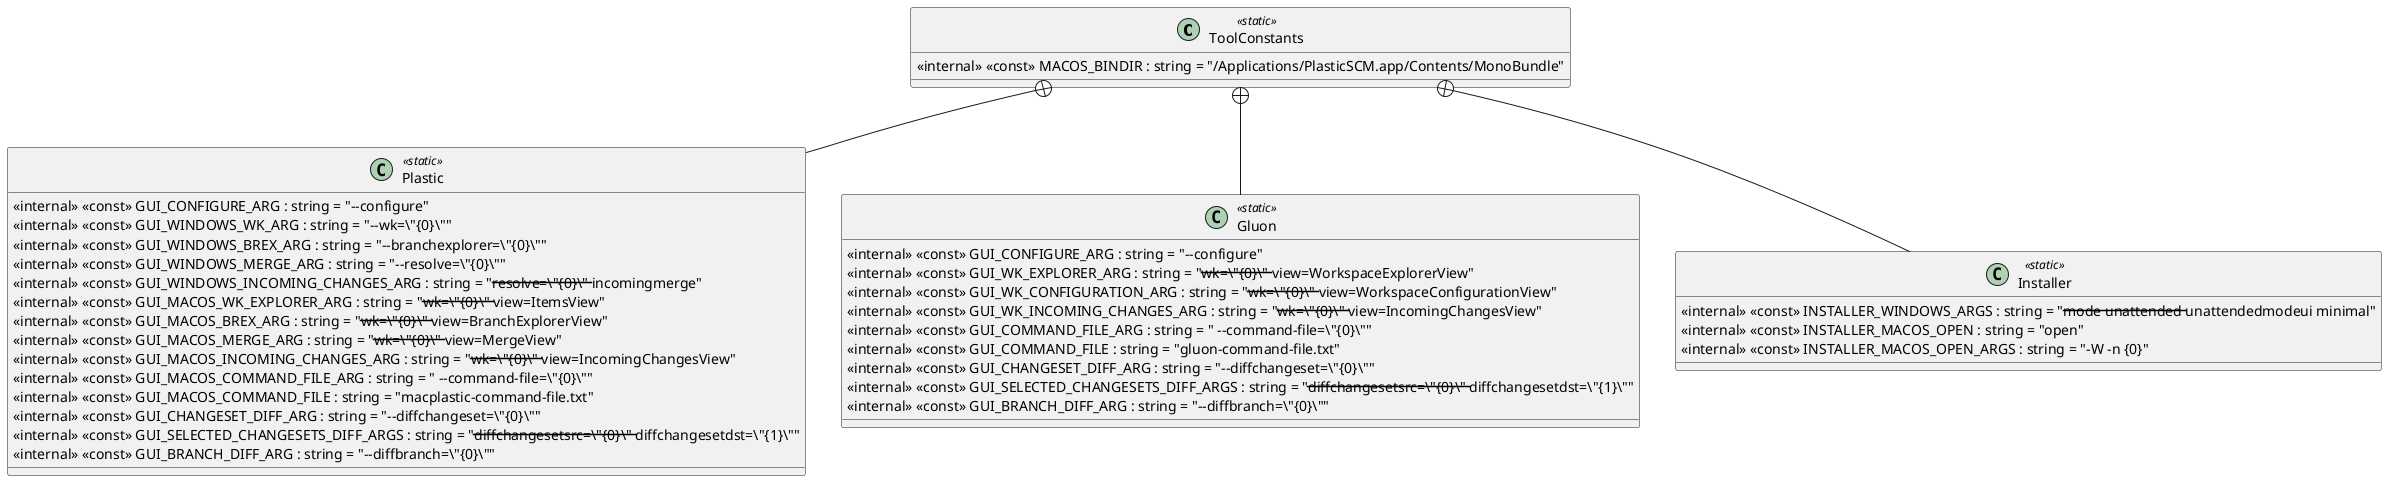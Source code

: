 @startuml
class ToolConstants <<static>> {
    <<internal>> <<const>> MACOS_BINDIR : string = "/Applications/PlasticSCM.app/Contents/MonoBundle"
}
class Plastic <<static>> {
    <<internal>> <<const>> GUI_CONFIGURE_ARG : string = "--configure"
    <<internal>> <<const>> GUI_WINDOWS_WK_ARG : string = "--wk=\"{0&#125;\""
    <<internal>> <<const>> GUI_WINDOWS_BREX_ARG : string = "--branchexplorer=\"{0&#125;\""
    <<internal>> <<const>> GUI_WINDOWS_MERGE_ARG : string = "--resolve=\"{0&#125;\""
    <<internal>> <<const>> GUI_WINDOWS_INCOMING_CHANGES_ARG : string = "--resolve=\"{0&#125;\" --incomingmerge"
    <<internal>> <<const>> GUI_MACOS_WK_EXPLORER_ARG : string = "--wk=\"{0&#125;\" --view=ItemsView"
    <<internal>> <<const>> GUI_MACOS_BREX_ARG : string = "--wk=\"{0&#125;\" --view=BranchExplorerView"
    <<internal>> <<const>> GUI_MACOS_MERGE_ARG : string = "--wk=\"{0&#125;\" --view=MergeView"
    <<internal>> <<const>> GUI_MACOS_INCOMING_CHANGES_ARG : string = "--wk=\"{0&#125;\" --view=IncomingChangesView"
    <<internal>> <<const>> GUI_MACOS_COMMAND_FILE_ARG : string = " --command-file=\"{0&#125;\""
    <<internal>> <<const>> GUI_MACOS_COMMAND_FILE : string = "macplastic-command-file.txt"
    <<internal>> <<const>> GUI_CHANGESET_DIFF_ARG : string = "--diffchangeset=\"{0&#125;\""
    <<internal>> <<const>> GUI_SELECTED_CHANGESETS_DIFF_ARGS : string = "--diffchangesetsrc=\"{0&#125;\" --diffchangesetdst=\"{1&#125;\""
    <<internal>> <<const>> GUI_BRANCH_DIFF_ARG : string = "--diffbranch=\"{0&#125;\""
}
class Gluon <<static>> {
    <<internal>> <<const>> GUI_CONFIGURE_ARG : string = "--configure"
    <<internal>> <<const>> GUI_WK_EXPLORER_ARG : string = "--wk=\"{0&#125;\" --view=WorkspaceExplorerView"
    <<internal>> <<const>> GUI_WK_CONFIGURATION_ARG : string = "--wk=\"{0&#125;\" --view=WorkspaceConfigurationView"
    <<internal>> <<const>> GUI_WK_INCOMING_CHANGES_ARG : string = "--wk=\"{0&#125;\" --view=IncomingChangesView"
    <<internal>> <<const>> GUI_COMMAND_FILE_ARG : string = " --command-file=\"{0&#125;\""
    <<internal>> <<const>> GUI_COMMAND_FILE : string = "gluon-command-file.txt"
    <<internal>> <<const>> GUI_CHANGESET_DIFF_ARG : string = "--diffchangeset=\"{0&#125;\""
    <<internal>> <<const>> GUI_SELECTED_CHANGESETS_DIFF_ARGS : string = "--diffchangesetsrc=\"{0&#125;\" --diffchangesetdst=\"{1&#125;\""
    <<internal>> <<const>> GUI_BRANCH_DIFF_ARG : string = "--diffbranch=\"{0&#125;\""
}
class Installer <<static>> {
    <<internal>> <<const>> INSTALLER_WINDOWS_ARGS : string = "--mode unattended --unattendedmodeui minimal"
    <<internal>> <<const>> INSTALLER_MACOS_OPEN : string = "open"
    <<internal>> <<const>> INSTALLER_MACOS_OPEN_ARGS : string = "-W -n {0&#125;"
}
ToolConstants +-- Plastic
ToolConstants +-- Gluon
ToolConstants +-- Installer
@enduml
